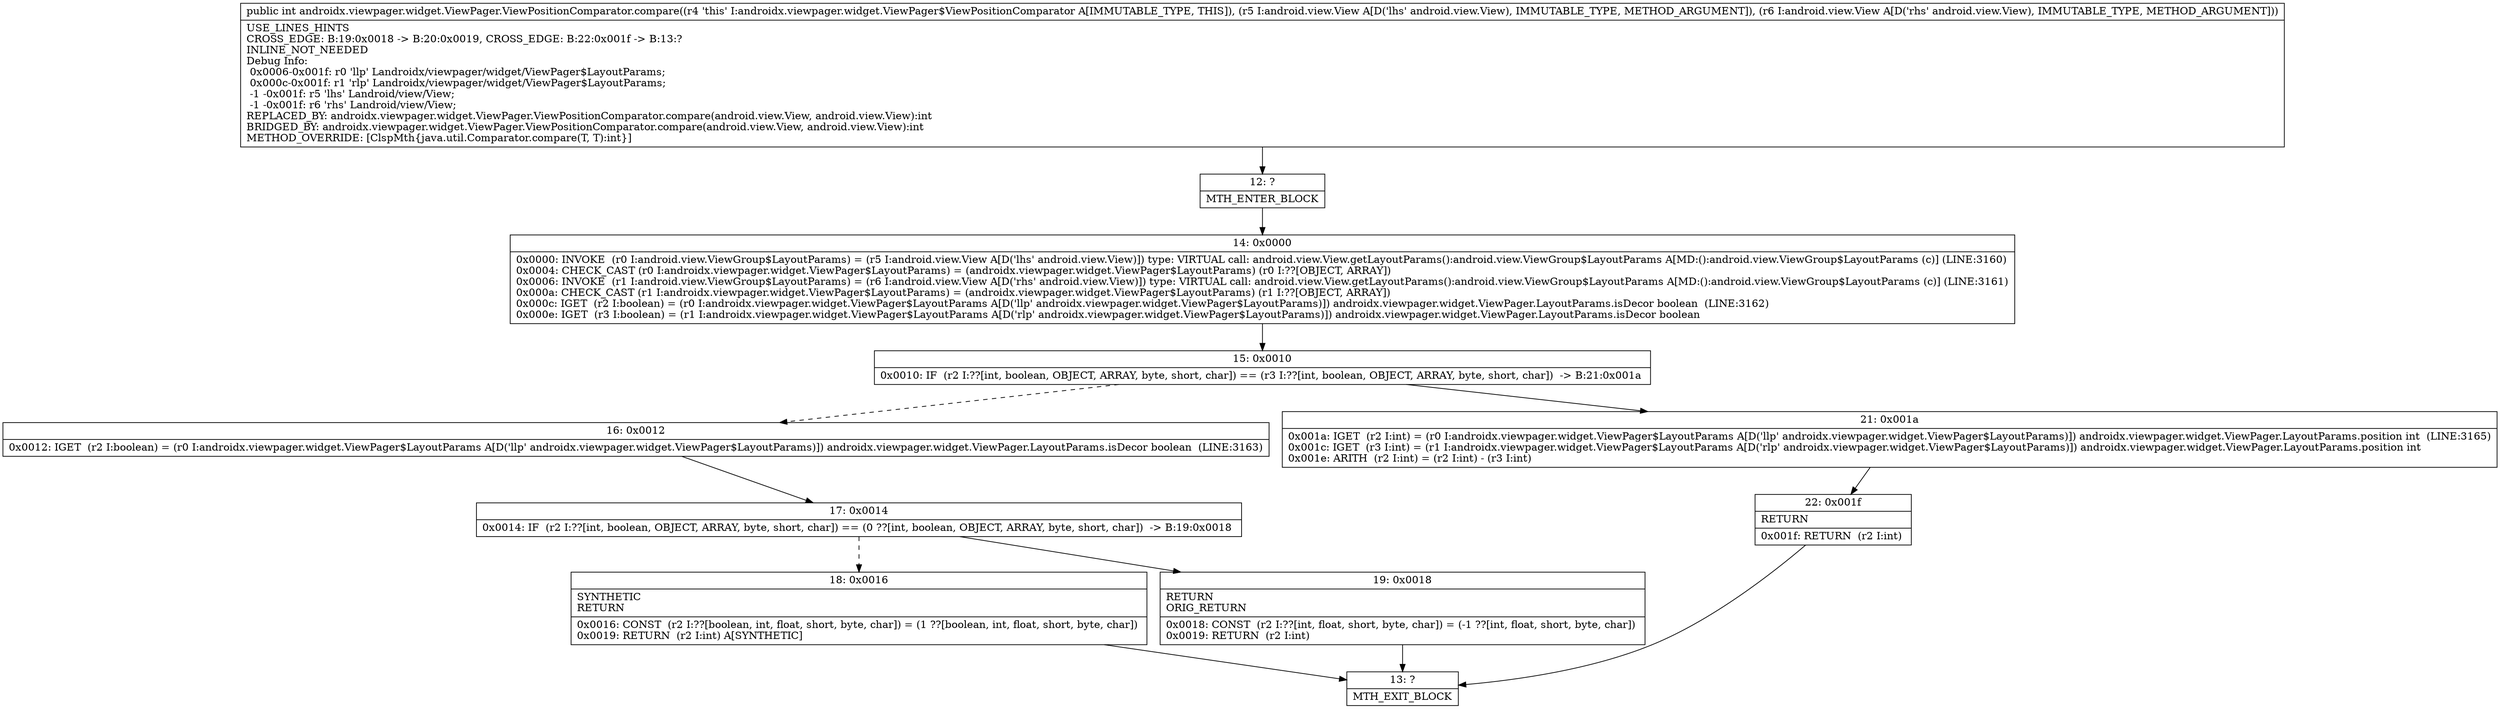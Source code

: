 digraph "CFG forandroidx.viewpager.widget.ViewPager.ViewPositionComparator.compare(Landroid\/view\/View;Landroid\/view\/View;)I" {
Node_12 [shape=record,label="{12\:\ ?|MTH_ENTER_BLOCK\l}"];
Node_14 [shape=record,label="{14\:\ 0x0000|0x0000: INVOKE  (r0 I:android.view.ViewGroup$LayoutParams) = (r5 I:android.view.View A[D('lhs' android.view.View)]) type: VIRTUAL call: android.view.View.getLayoutParams():android.view.ViewGroup$LayoutParams A[MD:():android.view.ViewGroup$LayoutParams (c)] (LINE:3160)\l0x0004: CHECK_CAST (r0 I:androidx.viewpager.widget.ViewPager$LayoutParams) = (androidx.viewpager.widget.ViewPager$LayoutParams) (r0 I:??[OBJECT, ARRAY]) \l0x0006: INVOKE  (r1 I:android.view.ViewGroup$LayoutParams) = (r6 I:android.view.View A[D('rhs' android.view.View)]) type: VIRTUAL call: android.view.View.getLayoutParams():android.view.ViewGroup$LayoutParams A[MD:():android.view.ViewGroup$LayoutParams (c)] (LINE:3161)\l0x000a: CHECK_CAST (r1 I:androidx.viewpager.widget.ViewPager$LayoutParams) = (androidx.viewpager.widget.ViewPager$LayoutParams) (r1 I:??[OBJECT, ARRAY]) \l0x000c: IGET  (r2 I:boolean) = (r0 I:androidx.viewpager.widget.ViewPager$LayoutParams A[D('llp' androidx.viewpager.widget.ViewPager$LayoutParams)]) androidx.viewpager.widget.ViewPager.LayoutParams.isDecor boolean  (LINE:3162)\l0x000e: IGET  (r3 I:boolean) = (r1 I:androidx.viewpager.widget.ViewPager$LayoutParams A[D('rlp' androidx.viewpager.widget.ViewPager$LayoutParams)]) androidx.viewpager.widget.ViewPager.LayoutParams.isDecor boolean \l}"];
Node_15 [shape=record,label="{15\:\ 0x0010|0x0010: IF  (r2 I:??[int, boolean, OBJECT, ARRAY, byte, short, char]) == (r3 I:??[int, boolean, OBJECT, ARRAY, byte, short, char])  \-\> B:21:0x001a \l}"];
Node_16 [shape=record,label="{16\:\ 0x0012|0x0012: IGET  (r2 I:boolean) = (r0 I:androidx.viewpager.widget.ViewPager$LayoutParams A[D('llp' androidx.viewpager.widget.ViewPager$LayoutParams)]) androidx.viewpager.widget.ViewPager.LayoutParams.isDecor boolean  (LINE:3163)\l}"];
Node_17 [shape=record,label="{17\:\ 0x0014|0x0014: IF  (r2 I:??[int, boolean, OBJECT, ARRAY, byte, short, char]) == (0 ??[int, boolean, OBJECT, ARRAY, byte, short, char])  \-\> B:19:0x0018 \l}"];
Node_18 [shape=record,label="{18\:\ 0x0016|SYNTHETIC\lRETURN\l|0x0016: CONST  (r2 I:??[boolean, int, float, short, byte, char]) = (1 ??[boolean, int, float, short, byte, char]) \l0x0019: RETURN  (r2 I:int) A[SYNTHETIC]\l}"];
Node_13 [shape=record,label="{13\:\ ?|MTH_EXIT_BLOCK\l}"];
Node_19 [shape=record,label="{19\:\ 0x0018|RETURN\lORIG_RETURN\l|0x0018: CONST  (r2 I:??[int, float, short, byte, char]) = (\-1 ??[int, float, short, byte, char]) \l0x0019: RETURN  (r2 I:int) \l}"];
Node_21 [shape=record,label="{21\:\ 0x001a|0x001a: IGET  (r2 I:int) = (r0 I:androidx.viewpager.widget.ViewPager$LayoutParams A[D('llp' androidx.viewpager.widget.ViewPager$LayoutParams)]) androidx.viewpager.widget.ViewPager.LayoutParams.position int  (LINE:3165)\l0x001c: IGET  (r3 I:int) = (r1 I:androidx.viewpager.widget.ViewPager$LayoutParams A[D('rlp' androidx.viewpager.widget.ViewPager$LayoutParams)]) androidx.viewpager.widget.ViewPager.LayoutParams.position int \l0x001e: ARITH  (r2 I:int) = (r2 I:int) \- (r3 I:int) \l}"];
Node_22 [shape=record,label="{22\:\ 0x001f|RETURN\l|0x001f: RETURN  (r2 I:int) \l}"];
MethodNode[shape=record,label="{public int androidx.viewpager.widget.ViewPager.ViewPositionComparator.compare((r4 'this' I:androidx.viewpager.widget.ViewPager$ViewPositionComparator A[IMMUTABLE_TYPE, THIS]), (r5 I:android.view.View A[D('lhs' android.view.View), IMMUTABLE_TYPE, METHOD_ARGUMENT]), (r6 I:android.view.View A[D('rhs' android.view.View), IMMUTABLE_TYPE, METHOD_ARGUMENT]))  | USE_LINES_HINTS\lCROSS_EDGE: B:19:0x0018 \-\> B:20:0x0019, CROSS_EDGE: B:22:0x001f \-\> B:13:?\lINLINE_NOT_NEEDED\lDebug Info:\l  0x0006\-0x001f: r0 'llp' Landroidx\/viewpager\/widget\/ViewPager$LayoutParams;\l  0x000c\-0x001f: r1 'rlp' Landroidx\/viewpager\/widget\/ViewPager$LayoutParams;\l  \-1 \-0x001f: r5 'lhs' Landroid\/view\/View;\l  \-1 \-0x001f: r6 'rhs' Landroid\/view\/View;\lREPLACED_BY: androidx.viewpager.widget.ViewPager.ViewPositionComparator.compare(android.view.View, android.view.View):int\lBRIDGED_BY: androidx.viewpager.widget.ViewPager.ViewPositionComparator.compare(android.view.View, android.view.View):int\lMETHOD_OVERRIDE: [ClspMth\{java.util.Comparator.compare(T, T):int\}]\l}"];
MethodNode -> Node_12;Node_12 -> Node_14;
Node_14 -> Node_15;
Node_15 -> Node_16[style=dashed];
Node_15 -> Node_21;
Node_16 -> Node_17;
Node_17 -> Node_18[style=dashed];
Node_17 -> Node_19;
Node_18 -> Node_13;
Node_19 -> Node_13;
Node_21 -> Node_22;
Node_22 -> Node_13;
}


